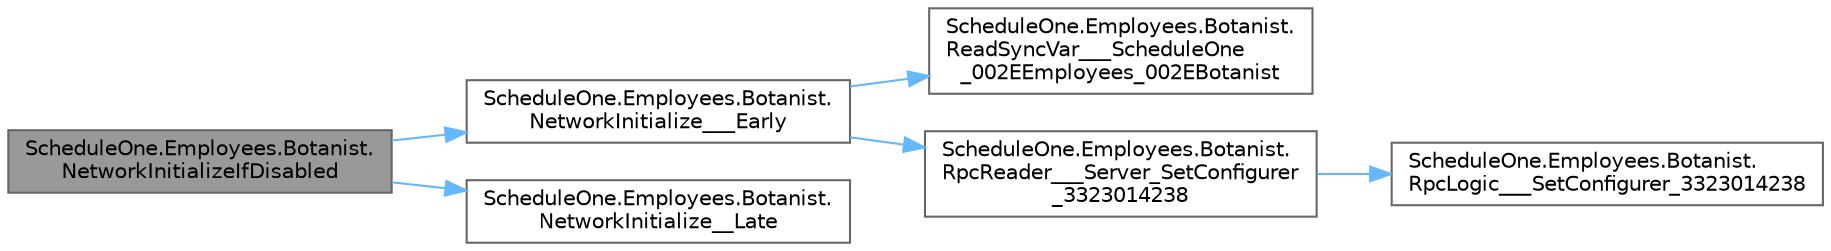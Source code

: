 digraph "ScheduleOne.Employees.Botanist.NetworkInitializeIfDisabled"
{
 // LATEX_PDF_SIZE
  bgcolor="transparent";
  edge [fontname=Helvetica,fontsize=10,labelfontname=Helvetica,labelfontsize=10];
  node [fontname=Helvetica,fontsize=10,shape=box,height=0.2,width=0.4];
  rankdir="LR";
  Node1 [id="Node000001",label="ScheduleOne.Employees.Botanist.\lNetworkInitializeIfDisabled",height=0.2,width=0.4,color="gray40", fillcolor="grey60", style="filled", fontcolor="black",tooltip=" "];
  Node1 -> Node2 [id="edge1_Node000001_Node000002",color="steelblue1",style="solid",tooltip=" "];
  Node2 [id="Node000002",label="ScheduleOne.Employees.Botanist.\lNetworkInitialize___Early",height=0.2,width=0.4,color="grey40", fillcolor="white", style="filled",URL="$class_schedule_one_1_1_employees_1_1_botanist.html#a754bd546286e0e42ca1bb139a33fbfc1",tooltip=" "];
  Node2 -> Node3 [id="edge2_Node000002_Node000003",color="steelblue1",style="solid",tooltip=" "];
  Node3 [id="Node000003",label="ScheduleOne.Employees.Botanist.\lReadSyncVar___ScheduleOne\l_002EEmployees_002EBotanist",height=0.2,width=0.4,color="grey40", fillcolor="white", style="filled",URL="$class_schedule_one_1_1_employees_1_1_botanist.html#ad8b18c9feab356397f34c1457b27c1f1",tooltip=" "];
  Node2 -> Node4 [id="edge3_Node000002_Node000004",color="steelblue1",style="solid",tooltip=" "];
  Node4 [id="Node000004",label="ScheduleOne.Employees.Botanist.\lRpcReader___Server_SetConfigurer\l_3323014238",height=0.2,width=0.4,color="grey40", fillcolor="white", style="filled",URL="$class_schedule_one_1_1_employees_1_1_botanist.html#ae657859e96cb1a39043c78b2738ce55c",tooltip=" "];
  Node4 -> Node5 [id="edge4_Node000004_Node000005",color="steelblue1",style="solid",tooltip=" "];
  Node5 [id="Node000005",label="ScheduleOne.Employees.Botanist.\lRpcLogic___SetConfigurer_3323014238",height=0.2,width=0.4,color="grey40", fillcolor="white", style="filled",URL="$class_schedule_one_1_1_employees_1_1_botanist.html#ad053101e0962f1408ae1db5e99799329",tooltip=" "];
  Node1 -> Node6 [id="edge5_Node000001_Node000006",color="steelblue1",style="solid",tooltip=" "];
  Node6 [id="Node000006",label="ScheduleOne.Employees.Botanist.\lNetworkInitialize__Late",height=0.2,width=0.4,color="grey40", fillcolor="white", style="filled",URL="$class_schedule_one_1_1_employees_1_1_botanist.html#aa023fc32e3927a54e28d686d4a621fc1",tooltip=" "];
}
